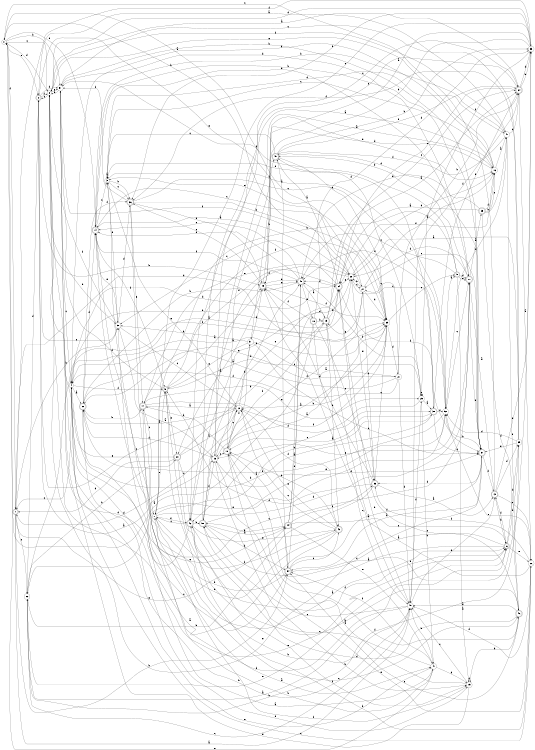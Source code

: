 digraph n44_5 {
__start0 [label="" shape="none"];

rankdir=LR;
size="8,5";

s0 [style="filled", color="black", fillcolor="white" shape="circle", label="0"];
s1 [style="rounded,filled", color="black", fillcolor="white" shape="doublecircle", label="1"];
s2 [style="rounded,filled", color="black", fillcolor="white" shape="doublecircle", label="2"];
s3 [style="filled", color="black", fillcolor="white" shape="circle", label="3"];
s4 [style="filled", color="black", fillcolor="white" shape="circle", label="4"];
s5 [style="rounded,filled", color="black", fillcolor="white" shape="doublecircle", label="5"];
s6 [style="rounded,filled", color="black", fillcolor="white" shape="doublecircle", label="6"];
s7 [style="filled", color="black", fillcolor="white" shape="circle", label="7"];
s8 [style="filled", color="black", fillcolor="white" shape="circle", label="8"];
s9 [style="rounded,filled", color="black", fillcolor="white" shape="doublecircle", label="9"];
s10 [style="rounded,filled", color="black", fillcolor="white" shape="doublecircle", label="10"];
s11 [style="rounded,filled", color="black", fillcolor="white" shape="doublecircle", label="11"];
s12 [style="filled", color="black", fillcolor="white" shape="circle", label="12"];
s13 [style="rounded,filled", color="black", fillcolor="white" shape="doublecircle", label="13"];
s14 [style="rounded,filled", color="black", fillcolor="white" shape="doublecircle", label="14"];
s15 [style="filled", color="black", fillcolor="white" shape="circle", label="15"];
s16 [style="filled", color="black", fillcolor="white" shape="circle", label="16"];
s17 [style="rounded,filled", color="black", fillcolor="white" shape="doublecircle", label="17"];
s18 [style="rounded,filled", color="black", fillcolor="white" shape="doublecircle", label="18"];
s19 [style="rounded,filled", color="black", fillcolor="white" shape="doublecircle", label="19"];
s20 [style="rounded,filled", color="black", fillcolor="white" shape="doublecircle", label="20"];
s21 [style="filled", color="black", fillcolor="white" shape="circle", label="21"];
s22 [style="filled", color="black", fillcolor="white" shape="circle", label="22"];
s23 [style="filled", color="black", fillcolor="white" shape="circle", label="23"];
s24 [style="rounded,filled", color="black", fillcolor="white" shape="doublecircle", label="24"];
s25 [style="rounded,filled", color="black", fillcolor="white" shape="doublecircle", label="25"];
s26 [style="filled", color="black", fillcolor="white" shape="circle", label="26"];
s27 [style="filled", color="black", fillcolor="white" shape="circle", label="27"];
s28 [style="filled", color="black", fillcolor="white" shape="circle", label="28"];
s29 [style="filled", color="black", fillcolor="white" shape="circle", label="29"];
s30 [style="filled", color="black", fillcolor="white" shape="circle", label="30"];
s31 [style="filled", color="black", fillcolor="white" shape="circle", label="31"];
s32 [style="rounded,filled", color="black", fillcolor="white" shape="doublecircle", label="32"];
s33 [style="filled", color="black", fillcolor="white" shape="circle", label="33"];
s34 [style="rounded,filled", color="black", fillcolor="white" shape="doublecircle", label="34"];
s35 [style="filled", color="black", fillcolor="white" shape="circle", label="35"];
s36 [style="rounded,filled", color="black", fillcolor="white" shape="doublecircle", label="36"];
s37 [style="rounded,filled", color="black", fillcolor="white" shape="doublecircle", label="37"];
s38 [style="rounded,filled", color="black", fillcolor="white" shape="doublecircle", label="38"];
s39 [style="filled", color="black", fillcolor="white" shape="circle", label="39"];
s40 [style="rounded,filled", color="black", fillcolor="white" shape="doublecircle", label="40"];
s41 [style="filled", color="black", fillcolor="white" shape="circle", label="41"];
s42 [style="rounded,filled", color="black", fillcolor="white" shape="doublecircle", label="42"];
s43 [style="rounded,filled", color="black", fillcolor="white" shape="doublecircle", label="43"];
s44 [style="rounded,filled", color="black", fillcolor="white" shape="doublecircle", label="44"];
s45 [style="rounded,filled", color="black", fillcolor="white" shape="doublecircle", label="45"];
s46 [style="rounded,filled", color="black", fillcolor="white" shape="doublecircle", label="46"];
s47 [style="filled", color="black", fillcolor="white" shape="circle", label="47"];
s48 [style="filled", color="black", fillcolor="white" shape="circle", label="48"];
s49 [style="rounded,filled", color="black", fillcolor="white" shape="doublecircle", label="49"];
s50 [style="rounded,filled", color="black", fillcolor="white" shape="doublecircle", label="50"];
s51 [style="filled", color="black", fillcolor="white" shape="circle", label="51"];
s52 [style="filled", color="black", fillcolor="white" shape="circle", label="52"];
s53 [style="rounded,filled", color="black", fillcolor="white" shape="doublecircle", label="53"];
s54 [style="rounded,filled", color="black", fillcolor="white" shape="doublecircle", label="54"];
s0 -> s27 [label="a"];
s0 -> s51 [label="b"];
s0 -> s8 [label="c"];
s0 -> s14 [label="d"];
s0 -> s2 [label="e"];
s0 -> s1 [label="f"];
s1 -> s48 [label="a"];
s1 -> s54 [label="b"];
s1 -> s22 [label="c"];
s1 -> s27 [label="d"];
s1 -> s44 [label="e"];
s1 -> s33 [label="f"];
s2 -> s23 [label="a"];
s2 -> s49 [label="b"];
s2 -> s30 [label="c"];
s2 -> s51 [label="d"];
s2 -> s39 [label="e"];
s2 -> s8 [label="f"];
s3 -> s3 [label="a"];
s3 -> s36 [label="b"];
s3 -> s36 [label="c"];
s3 -> s47 [label="d"];
s3 -> s30 [label="e"];
s3 -> s38 [label="f"];
s4 -> s32 [label="a"];
s4 -> s24 [label="b"];
s4 -> s1 [label="c"];
s4 -> s24 [label="d"];
s4 -> s6 [label="e"];
s4 -> s5 [label="f"];
s5 -> s49 [label="a"];
s5 -> s48 [label="b"];
s5 -> s29 [label="c"];
s5 -> s51 [label="d"];
s5 -> s20 [label="e"];
s5 -> s39 [label="f"];
s6 -> s10 [label="a"];
s6 -> s35 [label="b"];
s6 -> s50 [label="c"];
s6 -> s35 [label="d"];
s6 -> s26 [label="e"];
s6 -> s13 [label="f"];
s7 -> s6 [label="a"];
s7 -> s38 [label="b"];
s7 -> s46 [label="c"];
s7 -> s11 [label="d"];
s7 -> s5 [label="e"];
s7 -> s42 [label="f"];
s8 -> s34 [label="a"];
s8 -> s30 [label="b"];
s8 -> s2 [label="c"];
s8 -> s0 [label="d"];
s8 -> s51 [label="e"];
s8 -> s47 [label="f"];
s9 -> s15 [label="a"];
s9 -> s7 [label="b"];
s9 -> s40 [label="c"];
s9 -> s11 [label="d"];
s9 -> s11 [label="e"];
s9 -> s51 [label="f"];
s10 -> s39 [label="a"];
s10 -> s17 [label="b"];
s10 -> s12 [label="c"];
s10 -> s16 [label="d"];
s10 -> s26 [label="e"];
s10 -> s39 [label="f"];
s11 -> s25 [label="a"];
s11 -> s45 [label="b"];
s11 -> s4 [label="c"];
s11 -> s28 [label="d"];
s11 -> s23 [label="e"];
s11 -> s37 [label="f"];
s12 -> s32 [label="a"];
s12 -> s31 [label="b"];
s12 -> s2 [label="c"];
s12 -> s1 [label="d"];
s12 -> s3 [label="e"];
s12 -> s43 [label="f"];
s13 -> s11 [label="a"];
s13 -> s6 [label="b"];
s13 -> s0 [label="c"];
s13 -> s35 [label="d"];
s13 -> s26 [label="e"];
s13 -> s33 [label="f"];
s14 -> s28 [label="a"];
s14 -> s37 [label="b"];
s14 -> s3 [label="c"];
s14 -> s11 [label="d"];
s14 -> s44 [label="e"];
s14 -> s5 [label="f"];
s15 -> s23 [label="a"];
s15 -> s46 [label="b"];
s15 -> s48 [label="c"];
s15 -> s15 [label="d"];
s15 -> s51 [label="e"];
s15 -> s7 [label="f"];
s16 -> s47 [label="a"];
s16 -> s4 [label="b"];
s16 -> s3 [label="c"];
s16 -> s31 [label="d"];
s16 -> s8 [label="e"];
s16 -> s24 [label="f"];
s17 -> s12 [label="a"];
s17 -> s41 [label="b"];
s17 -> s7 [label="c"];
s17 -> s38 [label="d"];
s17 -> s29 [label="e"];
s17 -> s24 [label="f"];
s18 -> s0 [label="a"];
s18 -> s19 [label="b"];
s18 -> s48 [label="c"];
s18 -> s33 [label="d"];
s18 -> s53 [label="e"];
s18 -> s49 [label="f"];
s19 -> s34 [label="a"];
s19 -> s43 [label="b"];
s19 -> s34 [label="c"];
s19 -> s24 [label="d"];
s19 -> s42 [label="e"];
s19 -> s50 [label="f"];
s20 -> s12 [label="a"];
s20 -> s19 [label="b"];
s20 -> s42 [label="c"];
s20 -> s1 [label="d"];
s20 -> s8 [label="e"];
s20 -> s6 [label="f"];
s21 -> s4 [label="a"];
s21 -> s34 [label="b"];
s21 -> s27 [label="c"];
s21 -> s48 [label="d"];
s21 -> s32 [label="e"];
s21 -> s4 [label="f"];
s22 -> s6 [label="a"];
s22 -> s20 [label="b"];
s22 -> s48 [label="c"];
s22 -> s2 [label="d"];
s22 -> s6 [label="e"];
s22 -> s39 [label="f"];
s23 -> s16 [label="a"];
s23 -> s15 [label="b"];
s23 -> s10 [label="c"];
s23 -> s32 [label="d"];
s23 -> s24 [label="e"];
s23 -> s37 [label="f"];
s24 -> s45 [label="a"];
s24 -> s48 [label="b"];
s24 -> s30 [label="c"];
s24 -> s40 [label="d"];
s24 -> s28 [label="e"];
s24 -> s37 [label="f"];
s25 -> s24 [label="a"];
s25 -> s16 [label="b"];
s25 -> s47 [label="c"];
s25 -> s46 [label="d"];
s25 -> s40 [label="e"];
s25 -> s16 [label="f"];
s26 -> s49 [label="a"];
s26 -> s42 [label="b"];
s26 -> s4 [label="c"];
s26 -> s48 [label="d"];
s26 -> s52 [label="e"];
s26 -> s53 [label="f"];
s27 -> s16 [label="a"];
s27 -> s28 [label="b"];
s27 -> s14 [label="c"];
s27 -> s39 [label="d"];
s27 -> s19 [label="e"];
s27 -> s53 [label="f"];
s28 -> s4 [label="a"];
s28 -> s0 [label="b"];
s28 -> s27 [label="c"];
s28 -> s16 [label="d"];
s28 -> s17 [label="e"];
s28 -> s42 [label="f"];
s29 -> s38 [label="a"];
s29 -> s41 [label="b"];
s29 -> s42 [label="c"];
s29 -> s45 [label="d"];
s29 -> s29 [label="e"];
s29 -> s40 [label="f"];
s30 -> s23 [label="a"];
s30 -> s1 [label="b"];
s30 -> s12 [label="c"];
s30 -> s36 [label="d"];
s30 -> s14 [label="e"];
s30 -> s8 [label="f"];
s31 -> s21 [label="a"];
s31 -> s30 [label="b"];
s31 -> s37 [label="c"];
s31 -> s49 [label="d"];
s31 -> s5 [label="e"];
s31 -> s10 [label="f"];
s32 -> s39 [label="a"];
s32 -> s17 [label="b"];
s32 -> s54 [label="c"];
s32 -> s14 [label="d"];
s32 -> s15 [label="e"];
s32 -> s36 [label="f"];
s33 -> s49 [label="a"];
s33 -> s49 [label="b"];
s33 -> s7 [label="c"];
s33 -> s8 [label="d"];
s33 -> s36 [label="e"];
s33 -> s29 [label="f"];
s34 -> s26 [label="a"];
s34 -> s33 [label="b"];
s34 -> s23 [label="c"];
s34 -> s33 [label="d"];
s34 -> s24 [label="e"];
s34 -> s48 [label="f"];
s35 -> s28 [label="a"];
s35 -> s22 [label="b"];
s35 -> s51 [label="c"];
s35 -> s52 [label="d"];
s35 -> s37 [label="e"];
s35 -> s36 [label="f"];
s36 -> s41 [label="a"];
s36 -> s39 [label="b"];
s36 -> s52 [label="c"];
s36 -> s49 [label="d"];
s36 -> s17 [label="e"];
s36 -> s51 [label="f"];
s37 -> s54 [label="a"];
s37 -> s52 [label="b"];
s37 -> s27 [label="c"];
s37 -> s53 [label="d"];
s37 -> s8 [label="e"];
s37 -> s13 [label="f"];
s38 -> s10 [label="a"];
s38 -> s4 [label="b"];
s38 -> s28 [label="c"];
s38 -> s37 [label="d"];
s38 -> s34 [label="e"];
s38 -> s52 [label="f"];
s39 -> s23 [label="a"];
s39 -> s12 [label="b"];
s39 -> s9 [label="c"];
s39 -> s21 [label="d"];
s39 -> s3 [label="e"];
s39 -> s12 [label="f"];
s40 -> s19 [label="a"];
s40 -> s32 [label="b"];
s40 -> s14 [label="c"];
s40 -> s14 [label="d"];
s40 -> s18 [label="e"];
s40 -> s14 [label="f"];
s41 -> s30 [label="a"];
s41 -> s48 [label="b"];
s41 -> s50 [label="c"];
s41 -> s15 [label="d"];
s41 -> s0 [label="e"];
s41 -> s54 [label="f"];
s42 -> s16 [label="a"];
s42 -> s50 [label="b"];
s42 -> s7 [label="c"];
s42 -> s8 [label="d"];
s42 -> s43 [label="e"];
s42 -> s15 [label="f"];
s43 -> s8 [label="a"];
s43 -> s10 [label="b"];
s43 -> s12 [label="c"];
s43 -> s14 [label="d"];
s43 -> s12 [label="e"];
s43 -> s7 [label="f"];
s44 -> s40 [label="a"];
s44 -> s50 [label="b"];
s44 -> s6 [label="c"];
s44 -> s28 [label="d"];
s44 -> s41 [label="e"];
s44 -> s53 [label="f"];
s45 -> s54 [label="a"];
s45 -> s33 [label="b"];
s45 -> s3 [label="c"];
s45 -> s37 [label="d"];
s45 -> s39 [label="e"];
s45 -> s34 [label="f"];
s46 -> s48 [label="a"];
s46 -> s5 [label="b"];
s46 -> s24 [label="c"];
s46 -> s42 [label="d"];
s46 -> s54 [label="e"];
s46 -> s10 [label="f"];
s47 -> s2 [label="a"];
s47 -> s14 [label="b"];
s47 -> s34 [label="c"];
s47 -> s52 [label="d"];
s47 -> s46 [label="e"];
s47 -> s45 [label="f"];
s48 -> s19 [label="a"];
s48 -> s4 [label="b"];
s48 -> s50 [label="c"];
s48 -> s3 [label="d"];
s48 -> s13 [label="e"];
s48 -> s29 [label="f"];
s49 -> s20 [label="a"];
s49 -> s45 [label="b"];
s49 -> s36 [label="c"];
s49 -> s40 [label="d"];
s49 -> s40 [label="e"];
s49 -> s39 [label="f"];
s50 -> s44 [label="a"];
s50 -> s54 [label="b"];
s50 -> s34 [label="c"];
s50 -> s40 [label="d"];
s50 -> s52 [label="e"];
s50 -> s23 [label="f"];
s51 -> s8 [label="a"];
s51 -> s37 [label="b"];
s51 -> s4 [label="c"];
s51 -> s11 [label="d"];
s51 -> s41 [label="e"];
s51 -> s28 [label="f"];
s52 -> s9 [label="a"];
s52 -> s32 [label="b"];
s52 -> s11 [label="c"];
s52 -> s3 [label="d"];
s52 -> s22 [label="e"];
s52 -> s40 [label="f"];
s53 -> s13 [label="a"];
s53 -> s22 [label="b"];
s53 -> s39 [label="c"];
s53 -> s49 [label="d"];
s53 -> s28 [label="e"];
s53 -> s5 [label="f"];
s54 -> s10 [label="a"];
s54 -> s17 [label="b"];
s54 -> s43 [label="c"];
s54 -> s33 [label="d"];
s54 -> s40 [label="e"];
s54 -> s37 [label="f"];

}
